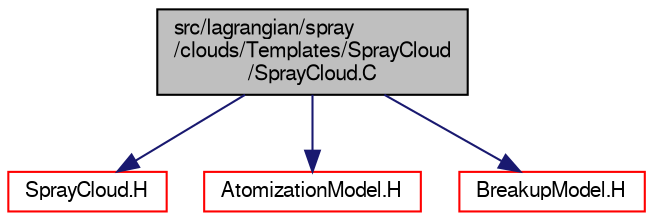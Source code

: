 digraph "src/lagrangian/spray/clouds/Templates/SprayCloud/SprayCloud.C"
{
  bgcolor="transparent";
  edge [fontname="FreeSans",fontsize="10",labelfontname="FreeSans",labelfontsize="10"];
  node [fontname="FreeSans",fontsize="10",shape=record];
  Node0 [label="src/lagrangian/spray\l/clouds/Templates/SprayCloud\l/SprayCloud.C",height=0.2,width=0.4,color="black", fillcolor="grey75", style="filled", fontcolor="black"];
  Node0 -> Node1 [color="midnightblue",fontsize="10",style="solid",fontname="FreeSans"];
  Node1 [label="SprayCloud.H",height=0.2,width=0.4,color="red",URL="$a06659.html"];
  Node0 -> Node47 [color="midnightblue",fontsize="10",style="solid",fontname="FreeSans"];
  Node47 [label="AtomizationModel.H",height=0.2,width=0.4,color="red",URL="$a06701.html"];
  Node0 -> Node91 [color="midnightblue",fontsize="10",style="solid",fontname="FreeSans"];
  Node91 [label="BreakupModel.H",height=0.2,width=0.4,color="red",URL="$a06734.html"];
}
